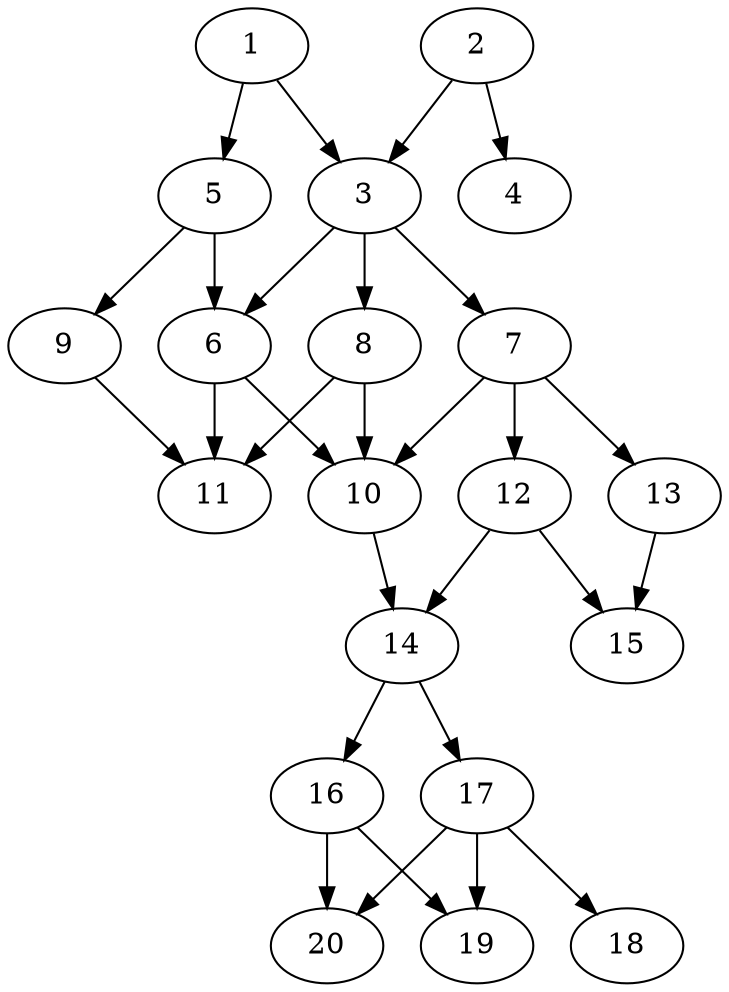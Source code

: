 // DAG automatically generated by daggen at Tue Jul 23 14:22:50 2019
// ./daggen --dot -n 20 --ccr 0.3 --fat 0.5 --regular 0.5 --density 0.6 --mindata 5242880 --maxdata 52428800 
digraph G {
  1 [size="121019733", alpha="0.00", expect_size="36305920"] 
  1 -> 3 [size ="36305920"]
  1 -> 5 [size ="36305920"]
  2 [size="115138560", alpha="0.14", expect_size="34541568"] 
  2 -> 3 [size ="34541568"]
  2 -> 4 [size ="34541568"]
  3 [size="170861227", alpha="0.10", expect_size="51258368"] 
  3 -> 6 [size ="51258368"]
  3 -> 7 [size ="51258368"]
  3 -> 8 [size ="51258368"]
  4 [size="136806400", alpha="0.01", expect_size="41041920"] 
  5 [size="20954453", alpha="0.03", expect_size="6286336"] 
  5 -> 6 [size ="6286336"]
  5 -> 9 [size ="6286336"]
  6 [size="55558827", alpha="0.14", expect_size="16667648"] 
  6 -> 10 [size ="16667648"]
  6 -> 11 [size ="16667648"]
  7 [size="49561600", alpha="0.10", expect_size="14868480"] 
  7 -> 10 [size ="14868480"]
  7 -> 12 [size ="14868480"]
  7 -> 13 [size ="14868480"]
  8 [size="62798507", alpha="0.01", expect_size="18839552"] 
  8 -> 10 [size ="18839552"]
  8 -> 11 [size ="18839552"]
  9 [size="97727147", alpha="0.14", expect_size="29318144"] 
  9 -> 11 [size ="29318144"]
  10 [size="55695360", alpha="0.15", expect_size="16708608"] 
  10 -> 14 [size ="16708608"]
  11 [size="141878613", alpha="0.03", expect_size="42563584"] 
  12 [size="142663680", alpha="0.03", expect_size="42799104"] 
  12 -> 14 [size ="42799104"]
  12 -> 15 [size ="42799104"]
  13 [size="99068587", alpha="0.05", expect_size="29720576"] 
  13 -> 15 [size ="29720576"]
  14 [size="22606507", alpha="0.15", expect_size="6781952"] 
  14 -> 16 [size ="6781952"]
  14 -> 17 [size ="6781952"]
  15 [size="30815573", alpha="0.12", expect_size="9244672"] 
  16 [size="55098027", alpha="0.05", expect_size="16529408"] 
  16 -> 19 [size ="16529408"]
  16 -> 20 [size ="16529408"]
  17 [size="167778987", alpha="0.06", expect_size="50333696"] 
  17 -> 18 [size ="50333696"]
  17 -> 19 [size ="50333696"]
  17 -> 20 [size ="50333696"]
  18 [size="88552107", alpha="0.18", expect_size="26565632"] 
  19 [size="98532693", alpha="0.15", expect_size="29559808"] 
  20 [size="51537920", alpha="0.14", expect_size="15461376"] 
}

